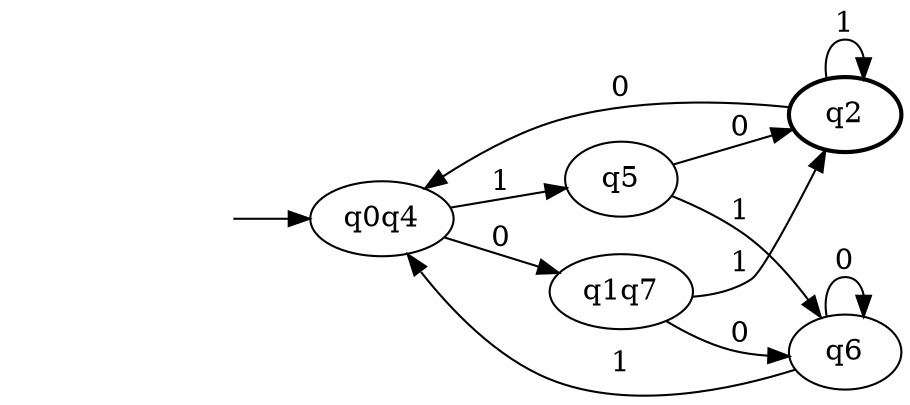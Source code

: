 digraph Respuesta  { rankdir=LR;
	_invisible [style="invis"];
	q0q4;
	q1q7;
	q5;
	q6;
	q2 [penwidth="2"];
	_invisible -> q0q4 ;
	q0q4 -> q1q7 [label="0"];
	q0q4 -> q5 [label="1"];
	q1q7 -> q6 [label="0"];
	q1q7 -> q2 [label="1"];
	q5 -> q2 [label="0"];
	q5 -> q6 [label="1"];
	q6 -> q6 [label="0"];
	q6 -> q0q4 [label="1"];
	q2 -> q0q4 [label="0"];
	q2 -> q2 [label="1"];
}